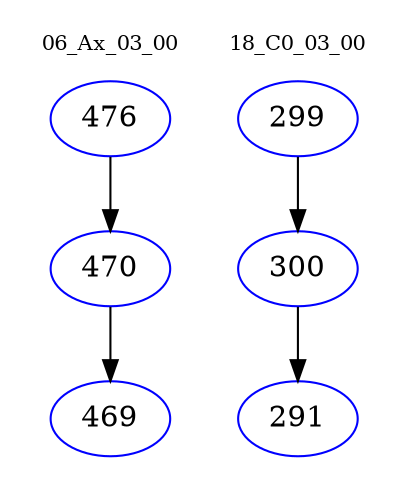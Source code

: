 digraph{
subgraph cluster_0 {
color = white
label = "06_Ax_03_00";
fontsize=10;
T0_476 [label="476", color="blue"]
T0_476 -> T0_470 [color="black"]
T0_470 [label="470", color="blue"]
T0_470 -> T0_469 [color="black"]
T0_469 [label="469", color="blue"]
}
subgraph cluster_1 {
color = white
label = "18_C0_03_00";
fontsize=10;
T1_299 [label="299", color="blue"]
T1_299 -> T1_300 [color="black"]
T1_300 [label="300", color="blue"]
T1_300 -> T1_291 [color="black"]
T1_291 [label="291", color="blue"]
}
}
